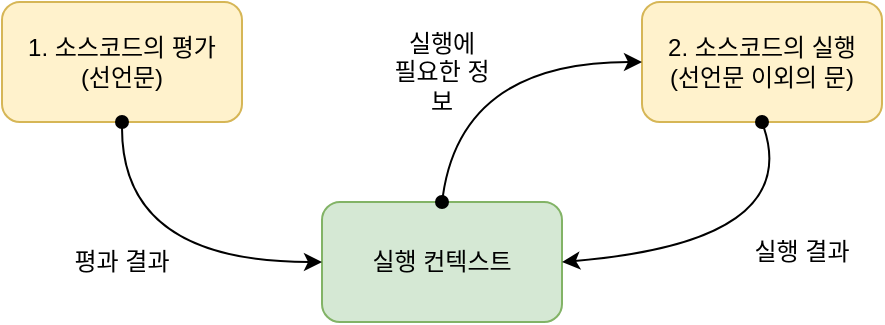 <mxfile version="18.0.1" type="device"><diagram id="8_9KOHlhIUfmzTDGJ6hf" name="페이지-1"><mxGraphModel dx="1082" dy="697" grid="1" gridSize="10" guides="1" tooltips="1" connect="1" arrows="1" fold="1" page="1" pageScale="1" pageWidth="827" pageHeight="1169" math="0" shadow="0"><root><mxCell id="0"/><mxCell id="1" parent="0"/><mxCell id="_6Lx0PrWSkme1z2S5miF-66" value="실행 컨텍스트" style="rounded=1;whiteSpace=wrap;html=1;fillColor=#d5e8d4;strokeColor=#82b366;" vertex="1" parent="1"><mxGeometry x="320" y="640" width="120" height="60" as="geometry"/></mxCell><mxCell id="_6Lx0PrWSkme1z2S5miF-67" value="1. 소스코드의 평가&lt;br&gt;(선언문)" style="rounded=1;whiteSpace=wrap;html=1;fillColor=#fff2cc;strokeColor=#d6b656;" vertex="1" parent="1"><mxGeometry x="160" y="540" width="120" height="60" as="geometry"/></mxCell><mxCell id="_6Lx0PrWSkme1z2S5miF-68" value="2. 소스코드의 실행&lt;br&gt;(선언문 이외의 문)" style="rounded=1;whiteSpace=wrap;html=1;fillColor=#fff2cc;strokeColor=#d6b656;" vertex="1" parent="1"><mxGeometry x="480" y="540" width="120" height="60" as="geometry"/></mxCell><mxCell id="_6Lx0PrWSkme1z2S5miF-69" value="" style="curved=1;endArrow=classic;html=1;rounded=0;exitX=0.5;exitY=1;exitDx=0;exitDy=0;entryX=0;entryY=0.5;entryDx=0;entryDy=0;startArrow=oval;startFill=1;" edge="1" parent="1" source="_6Lx0PrWSkme1z2S5miF-67" target="_6Lx0PrWSkme1z2S5miF-66"><mxGeometry width="50" height="50" relative="1" as="geometry"><mxPoint x="300" y="680" as="sourcePoint"/><mxPoint x="350" y="630" as="targetPoint"/><Array as="points"><mxPoint x="220" y="670"/></Array></mxGeometry></mxCell><mxCell id="_6Lx0PrWSkme1z2S5miF-70" value="" style="curved=1;endArrow=classic;html=1;rounded=0;exitX=0.5;exitY=0;exitDx=0;exitDy=0;entryX=0;entryY=0.5;entryDx=0;entryDy=0;startArrow=oval;startFill=1;" edge="1" parent="1" source="_6Lx0PrWSkme1z2S5miF-66" target="_6Lx0PrWSkme1z2S5miF-68"><mxGeometry width="50" height="50" relative="1" as="geometry"><mxPoint x="364" y="500" as="sourcePoint"/><mxPoint x="464" y="570" as="targetPoint"/><Array as="points"><mxPoint x="390" y="570"/></Array></mxGeometry></mxCell><mxCell id="_6Lx0PrWSkme1z2S5miF-71" value="" style="curved=1;endArrow=classic;html=1;rounded=0;exitX=0.5;exitY=1;exitDx=0;exitDy=0;entryX=1;entryY=0.5;entryDx=0;entryDy=0;startArrow=oval;startFill=1;" edge="1" parent="1" source="_6Lx0PrWSkme1z2S5miF-68" target="_6Lx0PrWSkme1z2S5miF-66"><mxGeometry width="50" height="50" relative="1" as="geometry"><mxPoint x="550" y="730" as="sourcePoint"/><mxPoint x="650" y="660" as="targetPoint"/><Array as="points"><mxPoint x="560" y="660"/></Array></mxGeometry></mxCell><mxCell id="_6Lx0PrWSkme1z2S5miF-72" value="평과 결과" style="text;html=1;strokeColor=none;fillColor=none;align=center;verticalAlign=middle;whiteSpace=wrap;rounded=0;" vertex="1" parent="1"><mxGeometry x="190" y="655" width="60" height="30" as="geometry"/></mxCell><mxCell id="_6Lx0PrWSkme1z2S5miF-73" value="실행 결과" style="text;html=1;strokeColor=none;fillColor=none;align=center;verticalAlign=middle;whiteSpace=wrap;rounded=0;" vertex="1" parent="1"><mxGeometry x="530" y="650" width="60" height="30" as="geometry"/></mxCell><mxCell id="_6Lx0PrWSkme1z2S5miF-74" value="실행에&lt;br&gt;필요한 정보" style="text;html=1;strokeColor=none;fillColor=none;align=center;verticalAlign=middle;whiteSpace=wrap;rounded=0;" vertex="1" parent="1"><mxGeometry x="350" y="560" width="60" height="30" as="geometry"/></mxCell></root></mxGraphModel></diagram></mxfile>